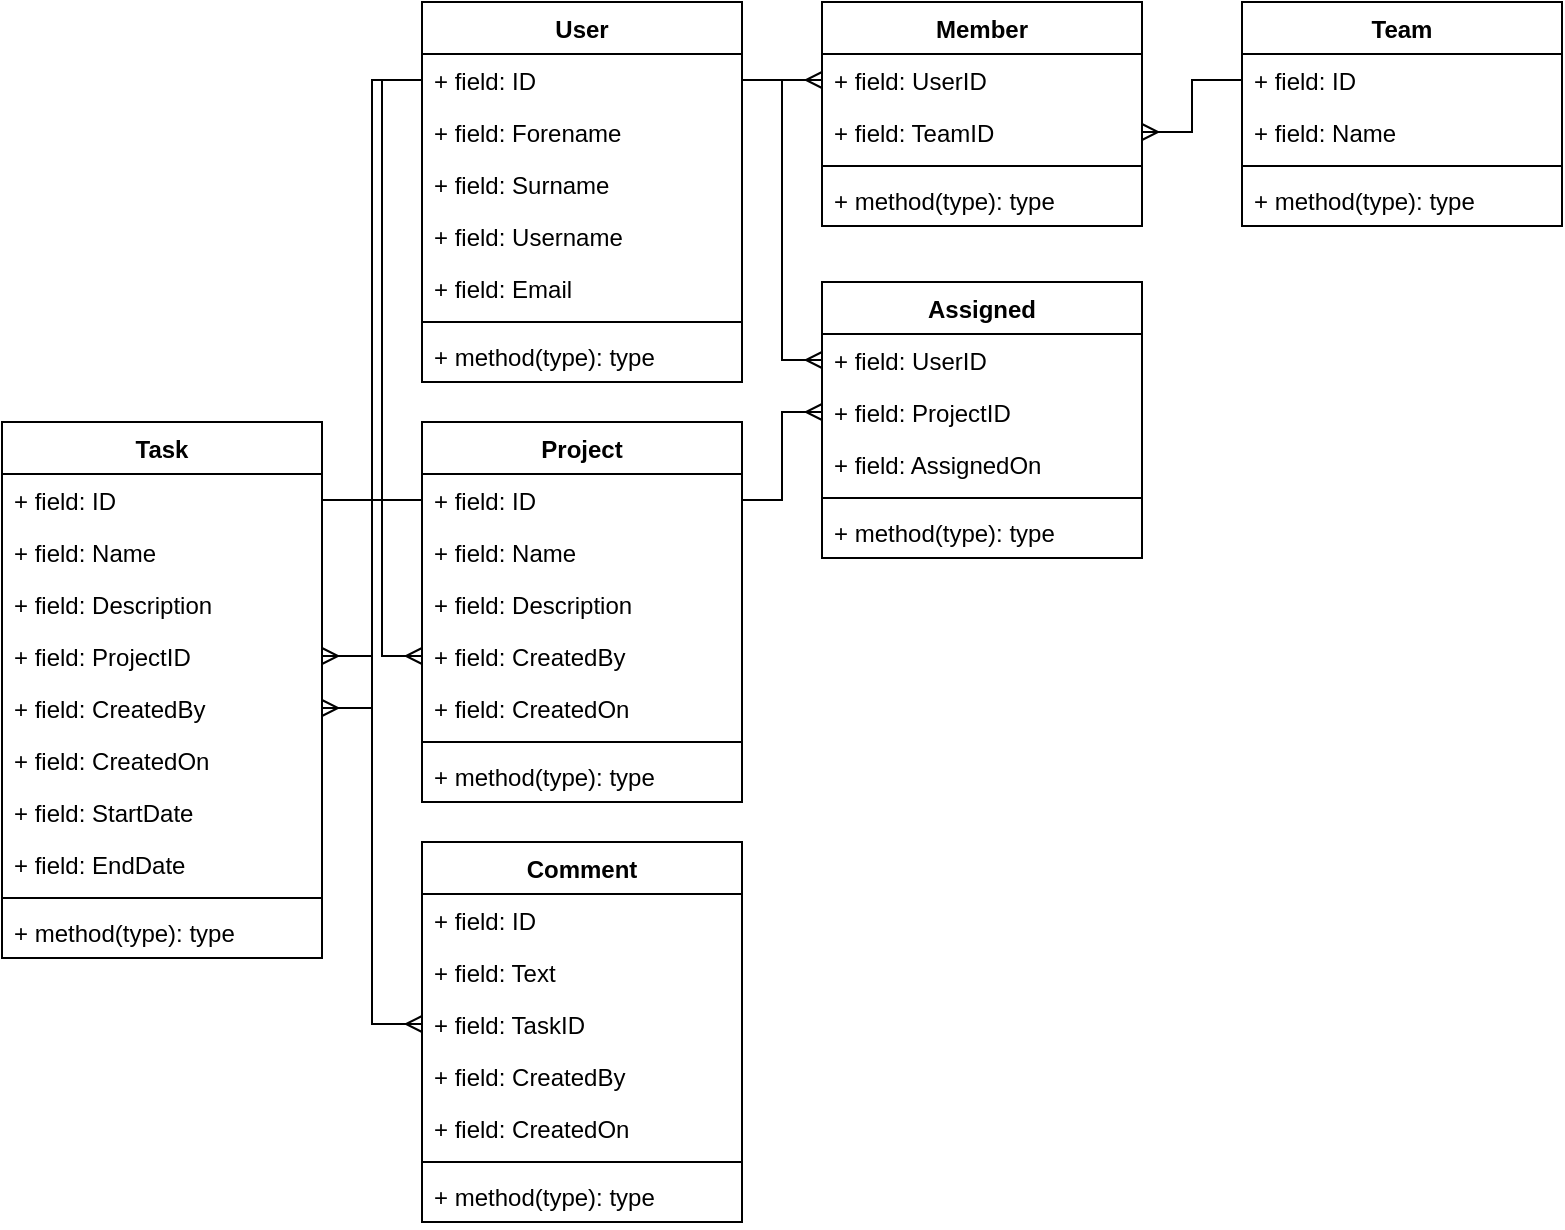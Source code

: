 <mxfile version="12.6.2" type="github">
  <diagram id="C5RBs43oDa-KdzZeNtuy" name="Page-1">
    <mxGraphModel dx="868" dy="478" grid="1" gridSize="10" guides="1" tooltips="1" connect="1" arrows="1" fold="1" page="1" pageScale="1" pageWidth="1169" pageHeight="827" math="0" shadow="0">
      <root>
        <mxCell id="WIyWlLk6GJQsqaUBKTNV-0"/>
        <mxCell id="WIyWlLk6GJQsqaUBKTNV-1" parent="WIyWlLk6GJQsqaUBKTNV-0"/>
        <mxCell id="nordsz7KWsW65aY-Uur0-18" value="User" style="swimlane;fontStyle=1;align=center;verticalAlign=top;childLayout=stackLayout;horizontal=1;startSize=26;horizontalStack=0;resizeParent=1;resizeParentMax=0;resizeLast=0;collapsible=1;marginBottom=0;" vertex="1" parent="WIyWlLk6GJQsqaUBKTNV-1">
          <mxGeometry x="230" y="30" width="160" height="190" as="geometry"/>
        </mxCell>
        <mxCell id="nordsz7KWsW65aY-Uur0-19" value="+ field: ID" style="text;strokeColor=none;fillColor=none;align=left;verticalAlign=top;spacingLeft=4;spacingRight=4;overflow=hidden;rotatable=0;points=[[0,0.5],[1,0.5]];portConstraint=eastwest;" vertex="1" parent="nordsz7KWsW65aY-Uur0-18">
          <mxGeometry y="26" width="160" height="26" as="geometry"/>
        </mxCell>
        <mxCell id="nordsz7KWsW65aY-Uur0-24" value="+ field: Forename" style="text;strokeColor=none;fillColor=none;align=left;verticalAlign=top;spacingLeft=4;spacingRight=4;overflow=hidden;rotatable=0;points=[[0,0.5],[1,0.5]];portConstraint=eastwest;" vertex="1" parent="nordsz7KWsW65aY-Uur0-18">
          <mxGeometry y="52" width="160" height="26" as="geometry"/>
        </mxCell>
        <mxCell id="nordsz7KWsW65aY-Uur0-25" value="+ field: Surname" style="text;strokeColor=none;fillColor=none;align=left;verticalAlign=top;spacingLeft=4;spacingRight=4;overflow=hidden;rotatable=0;points=[[0,0.5],[1,0.5]];portConstraint=eastwest;" vertex="1" parent="nordsz7KWsW65aY-Uur0-18">
          <mxGeometry y="78" width="160" height="26" as="geometry"/>
        </mxCell>
        <mxCell id="nordsz7KWsW65aY-Uur0-26" value="+ field: Username" style="text;strokeColor=none;fillColor=none;align=left;verticalAlign=top;spacingLeft=4;spacingRight=4;overflow=hidden;rotatable=0;points=[[0,0.5],[1,0.5]];portConstraint=eastwest;" vertex="1" parent="nordsz7KWsW65aY-Uur0-18">
          <mxGeometry y="104" width="160" height="26" as="geometry"/>
        </mxCell>
        <mxCell id="nordsz7KWsW65aY-Uur0-27" value="+ field: Email" style="text;strokeColor=none;fillColor=none;align=left;verticalAlign=top;spacingLeft=4;spacingRight=4;overflow=hidden;rotatable=0;points=[[0,0.5],[1,0.5]];portConstraint=eastwest;" vertex="1" parent="nordsz7KWsW65aY-Uur0-18">
          <mxGeometry y="130" width="160" height="26" as="geometry"/>
        </mxCell>
        <mxCell id="nordsz7KWsW65aY-Uur0-20" value="" style="line;strokeWidth=1;fillColor=none;align=left;verticalAlign=middle;spacingTop=-1;spacingLeft=3;spacingRight=3;rotatable=0;labelPosition=right;points=[];portConstraint=eastwest;" vertex="1" parent="nordsz7KWsW65aY-Uur0-18">
          <mxGeometry y="156" width="160" height="8" as="geometry"/>
        </mxCell>
        <mxCell id="nordsz7KWsW65aY-Uur0-21" value="+ method(type): type" style="text;strokeColor=none;fillColor=none;align=left;verticalAlign=top;spacingLeft=4;spacingRight=4;overflow=hidden;rotatable=0;points=[[0,0.5],[1,0.5]];portConstraint=eastwest;" vertex="1" parent="nordsz7KWsW65aY-Uur0-18">
          <mxGeometry y="164" width="160" height="26" as="geometry"/>
        </mxCell>
        <mxCell id="nordsz7KWsW65aY-Uur0-28" value="Member" style="swimlane;fontStyle=1;align=center;verticalAlign=top;childLayout=stackLayout;horizontal=1;startSize=26;horizontalStack=0;resizeParent=1;resizeParentMax=0;resizeLast=0;collapsible=1;marginBottom=0;" vertex="1" parent="WIyWlLk6GJQsqaUBKTNV-1">
          <mxGeometry x="430" y="30" width="160" height="112" as="geometry"/>
        </mxCell>
        <mxCell id="nordsz7KWsW65aY-Uur0-29" value="+ field: UserID" style="text;strokeColor=none;fillColor=none;align=left;verticalAlign=top;spacingLeft=4;spacingRight=4;overflow=hidden;rotatable=0;points=[[0,0.5],[1,0.5]];portConstraint=eastwest;" vertex="1" parent="nordsz7KWsW65aY-Uur0-28">
          <mxGeometry y="26" width="160" height="26" as="geometry"/>
        </mxCell>
        <mxCell id="nordsz7KWsW65aY-Uur0-30" value="+ field: TeamID" style="text;strokeColor=none;fillColor=none;align=left;verticalAlign=top;spacingLeft=4;spacingRight=4;overflow=hidden;rotatable=0;points=[[0,0.5],[1,0.5]];portConstraint=eastwest;" vertex="1" parent="nordsz7KWsW65aY-Uur0-28">
          <mxGeometry y="52" width="160" height="26" as="geometry"/>
        </mxCell>
        <mxCell id="nordsz7KWsW65aY-Uur0-34" value="" style="line;strokeWidth=1;fillColor=none;align=left;verticalAlign=middle;spacingTop=-1;spacingLeft=3;spacingRight=3;rotatable=0;labelPosition=right;points=[];portConstraint=eastwest;" vertex="1" parent="nordsz7KWsW65aY-Uur0-28">
          <mxGeometry y="78" width="160" height="8" as="geometry"/>
        </mxCell>
        <mxCell id="nordsz7KWsW65aY-Uur0-35" value="+ method(type): type" style="text;strokeColor=none;fillColor=none;align=left;verticalAlign=top;spacingLeft=4;spacingRight=4;overflow=hidden;rotatable=0;points=[[0,0.5],[1,0.5]];portConstraint=eastwest;" vertex="1" parent="nordsz7KWsW65aY-Uur0-28">
          <mxGeometry y="86" width="160" height="26" as="geometry"/>
        </mxCell>
        <mxCell id="nordsz7KWsW65aY-Uur0-37" value="Team" style="swimlane;fontStyle=1;align=center;verticalAlign=top;childLayout=stackLayout;horizontal=1;startSize=26;horizontalStack=0;resizeParent=1;resizeParentMax=0;resizeLast=0;collapsible=1;marginBottom=0;" vertex="1" parent="WIyWlLk6GJQsqaUBKTNV-1">
          <mxGeometry x="640" y="30" width="160" height="112" as="geometry"/>
        </mxCell>
        <mxCell id="nordsz7KWsW65aY-Uur0-38" value="+ field: ID" style="text;strokeColor=none;fillColor=none;align=left;verticalAlign=top;spacingLeft=4;spacingRight=4;overflow=hidden;rotatable=0;points=[[0,0.5],[1,0.5]];portConstraint=eastwest;" vertex="1" parent="nordsz7KWsW65aY-Uur0-37">
          <mxGeometry y="26" width="160" height="26" as="geometry"/>
        </mxCell>
        <mxCell id="nordsz7KWsW65aY-Uur0-39" value="+ field: Name" style="text;strokeColor=none;fillColor=none;align=left;verticalAlign=top;spacingLeft=4;spacingRight=4;overflow=hidden;rotatable=0;points=[[0,0.5],[1,0.5]];portConstraint=eastwest;" vertex="1" parent="nordsz7KWsW65aY-Uur0-37">
          <mxGeometry y="52" width="160" height="26" as="geometry"/>
        </mxCell>
        <mxCell id="nordsz7KWsW65aY-Uur0-43" value="" style="line;strokeWidth=1;fillColor=none;align=left;verticalAlign=middle;spacingTop=-1;spacingLeft=3;spacingRight=3;rotatable=0;labelPosition=right;points=[];portConstraint=eastwest;" vertex="1" parent="nordsz7KWsW65aY-Uur0-37">
          <mxGeometry y="78" width="160" height="8" as="geometry"/>
        </mxCell>
        <mxCell id="nordsz7KWsW65aY-Uur0-44" value="+ method(type): type" style="text;strokeColor=none;fillColor=none;align=left;verticalAlign=top;spacingLeft=4;spacingRight=4;overflow=hidden;rotatable=0;points=[[0,0.5],[1,0.5]];portConstraint=eastwest;" vertex="1" parent="nordsz7KWsW65aY-Uur0-37">
          <mxGeometry y="86" width="160" height="26" as="geometry"/>
        </mxCell>
        <mxCell id="nordsz7KWsW65aY-Uur0-46" style="edgeStyle=orthogonalEdgeStyle;rounded=0;orthogonalLoop=1;jettySize=auto;html=1;exitX=0;exitY=0.5;exitDx=0;exitDy=0;entryX=1;entryY=0.5;entryDx=0;entryDy=0;endArrow=ERmany;endFill=0;" edge="1" parent="WIyWlLk6GJQsqaUBKTNV-1" source="nordsz7KWsW65aY-Uur0-38" target="nordsz7KWsW65aY-Uur0-30">
          <mxGeometry relative="1" as="geometry"/>
        </mxCell>
        <mxCell id="nordsz7KWsW65aY-Uur0-47" style="edgeStyle=orthogonalEdgeStyle;rounded=0;orthogonalLoop=1;jettySize=auto;html=1;entryX=0;entryY=0.5;entryDx=0;entryDy=0;endArrow=ERmany;endFill=0;" edge="1" parent="WIyWlLk6GJQsqaUBKTNV-1" source="nordsz7KWsW65aY-Uur0-19" target="nordsz7KWsW65aY-Uur0-29">
          <mxGeometry relative="1" as="geometry"/>
        </mxCell>
        <mxCell id="nordsz7KWsW65aY-Uur0-48" value="Project" style="swimlane;fontStyle=1;align=center;verticalAlign=top;childLayout=stackLayout;horizontal=1;startSize=26;horizontalStack=0;resizeParent=1;resizeParentMax=0;resizeLast=0;collapsible=1;marginBottom=0;" vertex="1" parent="WIyWlLk6GJQsqaUBKTNV-1">
          <mxGeometry x="230" y="240" width="160" height="190" as="geometry"/>
        </mxCell>
        <mxCell id="nordsz7KWsW65aY-Uur0-49" value="+ field: ID" style="text;strokeColor=none;fillColor=none;align=left;verticalAlign=top;spacingLeft=4;spacingRight=4;overflow=hidden;rotatable=0;points=[[0,0.5],[1,0.5]];portConstraint=eastwest;" vertex="1" parent="nordsz7KWsW65aY-Uur0-48">
          <mxGeometry y="26" width="160" height="26" as="geometry"/>
        </mxCell>
        <mxCell id="nordsz7KWsW65aY-Uur0-50" value="+ field: Name" style="text;strokeColor=none;fillColor=none;align=left;verticalAlign=top;spacingLeft=4;spacingRight=4;overflow=hidden;rotatable=0;points=[[0,0.5],[1,0.5]];portConstraint=eastwest;" vertex="1" parent="nordsz7KWsW65aY-Uur0-48">
          <mxGeometry y="52" width="160" height="26" as="geometry"/>
        </mxCell>
        <mxCell id="nordsz7KWsW65aY-Uur0-51" value="+ field: Description" style="text;strokeColor=none;fillColor=none;align=left;verticalAlign=top;spacingLeft=4;spacingRight=4;overflow=hidden;rotatable=0;points=[[0,0.5],[1,0.5]];portConstraint=eastwest;" vertex="1" parent="nordsz7KWsW65aY-Uur0-48">
          <mxGeometry y="78" width="160" height="26" as="geometry"/>
        </mxCell>
        <mxCell id="nordsz7KWsW65aY-Uur0-52" value="+ field: CreatedBy" style="text;strokeColor=none;fillColor=none;align=left;verticalAlign=top;spacingLeft=4;spacingRight=4;overflow=hidden;rotatable=0;points=[[0,0.5],[1,0.5]];portConstraint=eastwest;" vertex="1" parent="nordsz7KWsW65aY-Uur0-48">
          <mxGeometry y="104" width="160" height="26" as="geometry"/>
        </mxCell>
        <mxCell id="nordsz7KWsW65aY-Uur0-53" value="+ field: CreatedOn" style="text;strokeColor=none;fillColor=none;align=left;verticalAlign=top;spacingLeft=4;spacingRight=4;overflow=hidden;rotatable=0;points=[[0,0.5],[1,0.5]];portConstraint=eastwest;" vertex="1" parent="nordsz7KWsW65aY-Uur0-48">
          <mxGeometry y="130" width="160" height="26" as="geometry"/>
        </mxCell>
        <mxCell id="nordsz7KWsW65aY-Uur0-54" value="" style="line;strokeWidth=1;fillColor=none;align=left;verticalAlign=middle;spacingTop=-1;spacingLeft=3;spacingRight=3;rotatable=0;labelPosition=right;points=[];portConstraint=eastwest;" vertex="1" parent="nordsz7KWsW65aY-Uur0-48">
          <mxGeometry y="156" width="160" height="8" as="geometry"/>
        </mxCell>
        <mxCell id="nordsz7KWsW65aY-Uur0-55" value="+ method(type): type" style="text;strokeColor=none;fillColor=none;align=left;verticalAlign=top;spacingLeft=4;spacingRight=4;overflow=hidden;rotatable=0;points=[[0,0.5],[1,0.5]];portConstraint=eastwest;" vertex="1" parent="nordsz7KWsW65aY-Uur0-48">
          <mxGeometry y="164" width="160" height="26" as="geometry"/>
        </mxCell>
        <mxCell id="nordsz7KWsW65aY-Uur0-56" style="edgeStyle=orthogonalEdgeStyle;rounded=0;orthogonalLoop=1;jettySize=auto;html=1;exitX=0;exitY=0.5;exitDx=0;exitDy=0;entryX=0;entryY=0.5;entryDx=0;entryDy=0;endArrow=ERmany;endFill=0;" edge="1" parent="WIyWlLk6GJQsqaUBKTNV-1" source="nordsz7KWsW65aY-Uur0-19" target="nordsz7KWsW65aY-Uur0-52">
          <mxGeometry relative="1" as="geometry"/>
        </mxCell>
        <mxCell id="nordsz7KWsW65aY-Uur0-57" value="Assigned" style="swimlane;fontStyle=1;align=center;verticalAlign=top;childLayout=stackLayout;horizontal=1;startSize=26;horizontalStack=0;resizeParent=1;resizeParentMax=0;resizeLast=0;collapsible=1;marginBottom=0;" vertex="1" parent="WIyWlLk6GJQsqaUBKTNV-1">
          <mxGeometry x="430" y="170" width="160" height="138" as="geometry"/>
        </mxCell>
        <mxCell id="nordsz7KWsW65aY-Uur0-58" value="+ field: UserID" style="text;strokeColor=none;fillColor=none;align=left;verticalAlign=top;spacingLeft=4;spacingRight=4;overflow=hidden;rotatable=0;points=[[0,0.5],[1,0.5]];portConstraint=eastwest;" vertex="1" parent="nordsz7KWsW65aY-Uur0-57">
          <mxGeometry y="26" width="160" height="26" as="geometry"/>
        </mxCell>
        <mxCell id="nordsz7KWsW65aY-Uur0-59" value="+ field: ProjectID" style="text;strokeColor=none;fillColor=none;align=left;verticalAlign=top;spacingLeft=4;spacingRight=4;overflow=hidden;rotatable=0;points=[[0,0.5],[1,0.5]];portConstraint=eastwest;" vertex="1" parent="nordsz7KWsW65aY-Uur0-57">
          <mxGeometry y="52" width="160" height="26" as="geometry"/>
        </mxCell>
        <mxCell id="nordsz7KWsW65aY-Uur0-62" value="+ field: AssignedOn" style="text;strokeColor=none;fillColor=none;align=left;verticalAlign=top;spacingLeft=4;spacingRight=4;overflow=hidden;rotatable=0;points=[[0,0.5],[1,0.5]];portConstraint=eastwest;" vertex="1" parent="nordsz7KWsW65aY-Uur0-57">
          <mxGeometry y="78" width="160" height="26" as="geometry"/>
        </mxCell>
        <mxCell id="nordsz7KWsW65aY-Uur0-60" value="" style="line;strokeWidth=1;fillColor=none;align=left;verticalAlign=middle;spacingTop=-1;spacingLeft=3;spacingRight=3;rotatable=0;labelPosition=right;points=[];portConstraint=eastwest;" vertex="1" parent="nordsz7KWsW65aY-Uur0-57">
          <mxGeometry y="104" width="160" height="8" as="geometry"/>
        </mxCell>
        <mxCell id="nordsz7KWsW65aY-Uur0-61" value="+ method(type): type" style="text;strokeColor=none;fillColor=none;align=left;verticalAlign=top;spacingLeft=4;spacingRight=4;overflow=hidden;rotatable=0;points=[[0,0.5],[1,0.5]];portConstraint=eastwest;" vertex="1" parent="nordsz7KWsW65aY-Uur0-57">
          <mxGeometry y="112" width="160" height="26" as="geometry"/>
        </mxCell>
        <mxCell id="nordsz7KWsW65aY-Uur0-63" value="Task" style="swimlane;fontStyle=1;align=center;verticalAlign=top;childLayout=stackLayout;horizontal=1;startSize=26;horizontalStack=0;resizeParent=1;resizeParentMax=0;resizeLast=0;collapsible=1;marginBottom=0;" vertex="1" parent="WIyWlLk6GJQsqaUBKTNV-1">
          <mxGeometry x="20" y="240" width="160" height="268" as="geometry"/>
        </mxCell>
        <mxCell id="nordsz7KWsW65aY-Uur0-64" value="+ field: ID" style="text;strokeColor=none;fillColor=none;align=left;verticalAlign=top;spacingLeft=4;spacingRight=4;overflow=hidden;rotatable=0;points=[[0,0.5],[1,0.5]];portConstraint=eastwest;" vertex="1" parent="nordsz7KWsW65aY-Uur0-63">
          <mxGeometry y="26" width="160" height="26" as="geometry"/>
        </mxCell>
        <mxCell id="nordsz7KWsW65aY-Uur0-65" value="+ field: Name" style="text;strokeColor=none;fillColor=none;align=left;verticalAlign=top;spacingLeft=4;spacingRight=4;overflow=hidden;rotatable=0;points=[[0,0.5],[1,0.5]];portConstraint=eastwest;" vertex="1" parent="nordsz7KWsW65aY-Uur0-63">
          <mxGeometry y="52" width="160" height="26" as="geometry"/>
        </mxCell>
        <mxCell id="nordsz7KWsW65aY-Uur0-66" value="+ field: Description" style="text;strokeColor=none;fillColor=none;align=left;verticalAlign=top;spacingLeft=4;spacingRight=4;overflow=hidden;rotatable=0;points=[[0,0.5],[1,0.5]];portConstraint=eastwest;" vertex="1" parent="nordsz7KWsW65aY-Uur0-63">
          <mxGeometry y="78" width="160" height="26" as="geometry"/>
        </mxCell>
        <mxCell id="nordsz7KWsW65aY-Uur0-73" value="+ field: ProjectID" style="text;strokeColor=none;fillColor=none;align=left;verticalAlign=top;spacingLeft=4;spacingRight=4;overflow=hidden;rotatable=0;points=[[0,0.5],[1,0.5]];portConstraint=eastwest;" vertex="1" parent="nordsz7KWsW65aY-Uur0-63">
          <mxGeometry y="104" width="160" height="26" as="geometry"/>
        </mxCell>
        <mxCell id="nordsz7KWsW65aY-Uur0-67" value="+ field: CreatedBy" style="text;strokeColor=none;fillColor=none;align=left;verticalAlign=top;spacingLeft=4;spacingRight=4;overflow=hidden;rotatable=0;points=[[0,0.5],[1,0.5]];portConstraint=eastwest;" vertex="1" parent="nordsz7KWsW65aY-Uur0-63">
          <mxGeometry y="130" width="160" height="26" as="geometry"/>
        </mxCell>
        <mxCell id="nordsz7KWsW65aY-Uur0-68" value="+ field: CreatedOn" style="text;strokeColor=none;fillColor=none;align=left;verticalAlign=top;spacingLeft=4;spacingRight=4;overflow=hidden;rotatable=0;points=[[0,0.5],[1,0.5]];portConstraint=eastwest;" vertex="1" parent="nordsz7KWsW65aY-Uur0-63">
          <mxGeometry y="156" width="160" height="26" as="geometry"/>
        </mxCell>
        <mxCell id="nordsz7KWsW65aY-Uur0-74" value="+ field: StartDate" style="text;strokeColor=none;fillColor=none;align=left;verticalAlign=top;spacingLeft=4;spacingRight=4;overflow=hidden;rotatable=0;points=[[0,0.5],[1,0.5]];portConstraint=eastwest;" vertex="1" parent="nordsz7KWsW65aY-Uur0-63">
          <mxGeometry y="182" width="160" height="26" as="geometry"/>
        </mxCell>
        <mxCell id="nordsz7KWsW65aY-Uur0-75" value="+ field: EndDate" style="text;strokeColor=none;fillColor=none;align=left;verticalAlign=top;spacingLeft=4;spacingRight=4;overflow=hidden;rotatable=0;points=[[0,0.5],[1,0.5]];portConstraint=eastwest;" vertex="1" parent="nordsz7KWsW65aY-Uur0-63">
          <mxGeometry y="208" width="160" height="26" as="geometry"/>
        </mxCell>
        <mxCell id="nordsz7KWsW65aY-Uur0-69" value="" style="line;strokeWidth=1;fillColor=none;align=left;verticalAlign=middle;spacingTop=-1;spacingLeft=3;spacingRight=3;rotatable=0;labelPosition=right;points=[];portConstraint=eastwest;" vertex="1" parent="nordsz7KWsW65aY-Uur0-63">
          <mxGeometry y="234" width="160" height="8" as="geometry"/>
        </mxCell>
        <mxCell id="nordsz7KWsW65aY-Uur0-70" value="+ method(type): type" style="text;strokeColor=none;fillColor=none;align=left;verticalAlign=top;spacingLeft=4;spacingRight=4;overflow=hidden;rotatable=0;points=[[0,0.5],[1,0.5]];portConstraint=eastwest;" vertex="1" parent="nordsz7KWsW65aY-Uur0-63">
          <mxGeometry y="242" width="160" height="26" as="geometry"/>
        </mxCell>
        <mxCell id="nordsz7KWsW65aY-Uur0-71" style="edgeStyle=orthogonalEdgeStyle;rounded=0;orthogonalLoop=1;jettySize=auto;html=1;exitX=1;exitY=0.5;exitDx=0;exitDy=0;entryX=0;entryY=0.5;entryDx=0;entryDy=0;endArrow=ERmany;endFill=0;" edge="1" parent="WIyWlLk6GJQsqaUBKTNV-1" source="nordsz7KWsW65aY-Uur0-19" target="nordsz7KWsW65aY-Uur0-58">
          <mxGeometry relative="1" as="geometry"/>
        </mxCell>
        <mxCell id="nordsz7KWsW65aY-Uur0-72" style="edgeStyle=orthogonalEdgeStyle;rounded=0;orthogonalLoop=1;jettySize=auto;html=1;exitX=1;exitY=0.5;exitDx=0;exitDy=0;entryX=0;entryY=0.5;entryDx=0;entryDy=0;endArrow=ERmany;endFill=0;" edge="1" parent="WIyWlLk6GJQsqaUBKTNV-1" source="nordsz7KWsW65aY-Uur0-49" target="nordsz7KWsW65aY-Uur0-59">
          <mxGeometry relative="1" as="geometry"/>
        </mxCell>
        <mxCell id="nordsz7KWsW65aY-Uur0-80" style="edgeStyle=orthogonalEdgeStyle;rounded=0;orthogonalLoop=1;jettySize=auto;html=1;exitX=0;exitY=0.5;exitDx=0;exitDy=0;entryX=1;entryY=0.5;entryDx=0;entryDy=0;endArrow=ERmany;endFill=0;" edge="1" parent="WIyWlLk6GJQsqaUBKTNV-1" source="nordsz7KWsW65aY-Uur0-19" target="nordsz7KWsW65aY-Uur0-67">
          <mxGeometry relative="1" as="geometry"/>
        </mxCell>
        <mxCell id="nordsz7KWsW65aY-Uur0-81" style="edgeStyle=orthogonalEdgeStyle;rounded=0;orthogonalLoop=1;jettySize=auto;html=1;exitX=0;exitY=0.5;exitDx=0;exitDy=0;entryX=1;entryY=0.5;entryDx=0;entryDy=0;endArrow=ERmany;endFill=0;" edge="1" parent="WIyWlLk6GJQsqaUBKTNV-1" source="nordsz7KWsW65aY-Uur0-49" target="nordsz7KWsW65aY-Uur0-73">
          <mxGeometry relative="1" as="geometry"/>
        </mxCell>
        <mxCell id="nordsz7KWsW65aY-Uur0-82" value="Comment" style="swimlane;fontStyle=1;align=center;verticalAlign=top;childLayout=stackLayout;horizontal=1;startSize=26;horizontalStack=0;resizeParent=1;resizeParentMax=0;resizeLast=0;collapsible=1;marginBottom=0;" vertex="1" parent="WIyWlLk6GJQsqaUBKTNV-1">
          <mxGeometry x="230" y="450" width="160" height="190" as="geometry"/>
        </mxCell>
        <mxCell id="nordsz7KWsW65aY-Uur0-83" value="+ field: ID" style="text;strokeColor=none;fillColor=none;align=left;verticalAlign=top;spacingLeft=4;spacingRight=4;overflow=hidden;rotatable=0;points=[[0,0.5],[1,0.5]];portConstraint=eastwest;" vertex="1" parent="nordsz7KWsW65aY-Uur0-82">
          <mxGeometry y="26" width="160" height="26" as="geometry"/>
        </mxCell>
        <mxCell id="nordsz7KWsW65aY-Uur0-84" value="+ field: Text" style="text;strokeColor=none;fillColor=none;align=left;verticalAlign=top;spacingLeft=4;spacingRight=4;overflow=hidden;rotatable=0;points=[[0,0.5],[1,0.5]];portConstraint=eastwest;" vertex="1" parent="nordsz7KWsW65aY-Uur0-82">
          <mxGeometry y="52" width="160" height="26" as="geometry"/>
        </mxCell>
        <mxCell id="nordsz7KWsW65aY-Uur0-85" value="+ field: TaskID" style="text;strokeColor=none;fillColor=none;align=left;verticalAlign=top;spacingLeft=4;spacingRight=4;overflow=hidden;rotatable=0;points=[[0,0.5],[1,0.5]];portConstraint=eastwest;" vertex="1" parent="nordsz7KWsW65aY-Uur0-82">
          <mxGeometry y="78" width="160" height="26" as="geometry"/>
        </mxCell>
        <mxCell id="nordsz7KWsW65aY-Uur0-86" value="+ field: CreatedBy" style="text;strokeColor=none;fillColor=none;align=left;verticalAlign=top;spacingLeft=4;spacingRight=4;overflow=hidden;rotatable=0;points=[[0,0.5],[1,0.5]];portConstraint=eastwest;" vertex="1" parent="nordsz7KWsW65aY-Uur0-82">
          <mxGeometry y="104" width="160" height="26" as="geometry"/>
        </mxCell>
        <mxCell id="nordsz7KWsW65aY-Uur0-87" value="+ field: CreatedOn" style="text;strokeColor=none;fillColor=none;align=left;verticalAlign=top;spacingLeft=4;spacingRight=4;overflow=hidden;rotatable=0;points=[[0,0.5],[1,0.5]];portConstraint=eastwest;" vertex="1" parent="nordsz7KWsW65aY-Uur0-82">
          <mxGeometry y="130" width="160" height="26" as="geometry"/>
        </mxCell>
        <mxCell id="nordsz7KWsW65aY-Uur0-88" value="" style="line;strokeWidth=1;fillColor=none;align=left;verticalAlign=middle;spacingTop=-1;spacingLeft=3;spacingRight=3;rotatable=0;labelPosition=right;points=[];portConstraint=eastwest;" vertex="1" parent="nordsz7KWsW65aY-Uur0-82">
          <mxGeometry y="156" width="160" height="8" as="geometry"/>
        </mxCell>
        <mxCell id="nordsz7KWsW65aY-Uur0-89" value="+ method(type): type" style="text;strokeColor=none;fillColor=none;align=left;verticalAlign=top;spacingLeft=4;spacingRight=4;overflow=hidden;rotatable=0;points=[[0,0.5],[1,0.5]];portConstraint=eastwest;" vertex="1" parent="nordsz7KWsW65aY-Uur0-82">
          <mxGeometry y="164" width="160" height="26" as="geometry"/>
        </mxCell>
        <mxCell id="nordsz7KWsW65aY-Uur0-91" style="edgeStyle=orthogonalEdgeStyle;rounded=0;orthogonalLoop=1;jettySize=auto;html=1;exitX=1;exitY=0.5;exitDx=0;exitDy=0;entryX=0;entryY=0.5;entryDx=0;entryDy=0;endArrow=ERmany;endFill=0;" edge="1" parent="WIyWlLk6GJQsqaUBKTNV-1" source="nordsz7KWsW65aY-Uur0-64" target="nordsz7KWsW65aY-Uur0-85">
          <mxGeometry relative="1" as="geometry"/>
        </mxCell>
      </root>
    </mxGraphModel>
  </diagram>
</mxfile>
